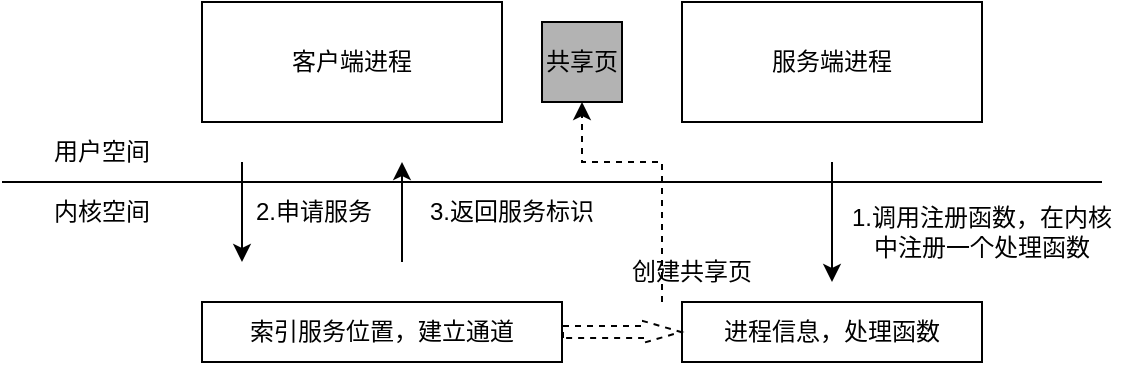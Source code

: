 <mxfile version="20.6.0" type="github">
  <diagram id="6bhDk9Nqx493JYlKX9rv" name="第 1 页">
    <mxGraphModel dx="870" dy="594" grid="1" gridSize="10" guides="1" tooltips="1" connect="1" arrows="1" fold="1" page="1" pageScale="1" pageWidth="827" pageHeight="1169" math="0" shadow="0">
      <root>
        <mxCell id="0" />
        <mxCell id="1" parent="0" />
        <mxCell id="SYudrVi0JuG7DiuoIWpX-1" value="" style="endArrow=none;html=1;rounded=0;" edge="1" parent="1">
          <mxGeometry width="50" height="50" relative="1" as="geometry">
            <mxPoint x="120" y="200" as="sourcePoint" />
            <mxPoint x="670" y="200" as="targetPoint" />
          </mxGeometry>
        </mxCell>
        <mxCell id="SYudrVi0JuG7DiuoIWpX-2" value="内核空间" style="text;html=1;strokeColor=none;fillColor=none;align=center;verticalAlign=middle;whiteSpace=wrap;rounded=0;" vertex="1" parent="1">
          <mxGeometry x="140" y="200" width="60" height="30" as="geometry" />
        </mxCell>
        <mxCell id="SYudrVi0JuG7DiuoIWpX-3" value="客户端进程" style="rounded=0;whiteSpace=wrap;html=1;" vertex="1" parent="1">
          <mxGeometry x="220" y="110" width="150" height="60" as="geometry" />
        </mxCell>
        <mxCell id="SYudrVi0JuG7DiuoIWpX-4" value="服务端进程" style="rounded=0;whiteSpace=wrap;html=1;" vertex="1" parent="1">
          <mxGeometry x="460" y="110" width="150" height="60" as="geometry" />
        </mxCell>
        <mxCell id="SYudrVi0JuG7DiuoIWpX-5" value="共享页" style="whiteSpace=wrap;html=1;aspect=fixed;fillColor=#B3B3B3;" vertex="1" parent="1">
          <mxGeometry x="390" y="120" width="40" height="40" as="geometry" />
        </mxCell>
        <mxCell id="SYudrVi0JuG7DiuoIWpX-6" value="用户空间" style="text;html=1;strokeColor=none;fillColor=none;align=center;verticalAlign=middle;whiteSpace=wrap;rounded=0;" vertex="1" parent="1">
          <mxGeometry x="140" y="170" width="60" height="30" as="geometry" />
        </mxCell>
        <mxCell id="SYudrVi0JuG7DiuoIWpX-7" value="进程信息，处理函数" style="rounded=0;whiteSpace=wrap;html=1;fillColor=#FFFFFF;" vertex="1" parent="1">
          <mxGeometry x="460" y="260" width="150" height="30" as="geometry" />
        </mxCell>
        <mxCell id="SYudrVi0JuG7DiuoIWpX-8" value="" style="endArrow=classic;html=1;rounded=0;" edge="1" parent="1">
          <mxGeometry width="50" height="50" relative="1" as="geometry">
            <mxPoint x="535" y="190" as="sourcePoint" />
            <mxPoint x="535" y="250" as="targetPoint" />
          </mxGeometry>
        </mxCell>
        <mxCell id="SYudrVi0JuG7DiuoIWpX-9" value="1.调用注册函数，在内核中注册一个处理函数" style="text;html=1;strokeColor=none;fillColor=none;align=center;verticalAlign=middle;whiteSpace=wrap;rounded=0;" vertex="1" parent="1">
          <mxGeometry x="540" y="210" width="140" height="30" as="geometry" />
        </mxCell>
        <mxCell id="SYudrVi0JuG7DiuoIWpX-10" value="" style="endArrow=classic;html=1;rounded=0;" edge="1" parent="1">
          <mxGeometry width="50" height="50" relative="1" as="geometry">
            <mxPoint x="240" y="190" as="sourcePoint" />
            <mxPoint x="240" y="240" as="targetPoint" />
          </mxGeometry>
        </mxCell>
        <mxCell id="SYudrVi0JuG7DiuoIWpX-11" value="2.申请服务" style="text;html=1;strokeColor=none;fillColor=none;align=center;verticalAlign=middle;whiteSpace=wrap;rounded=0;" vertex="1" parent="1">
          <mxGeometry x="245.5" y="200" width="60" height="30" as="geometry" />
        </mxCell>
        <mxCell id="SYudrVi0JuG7DiuoIWpX-12" value="" style="endArrow=classic;html=1;rounded=0;" edge="1" parent="1">
          <mxGeometry width="50" height="50" relative="1" as="geometry">
            <mxPoint x="320" y="240" as="sourcePoint" />
            <mxPoint x="320" y="190" as="targetPoint" />
          </mxGeometry>
        </mxCell>
        <mxCell id="SYudrVi0JuG7DiuoIWpX-13" value="3.返回服务标识" style="text;html=1;strokeColor=none;fillColor=none;align=center;verticalAlign=middle;whiteSpace=wrap;rounded=0;" vertex="1" parent="1">
          <mxGeometry x="330" y="200" width="90" height="30" as="geometry" />
        </mxCell>
        <mxCell id="SYudrVi0JuG7DiuoIWpX-16" style="edgeStyle=orthogonalEdgeStyle;rounded=0;orthogonalLoop=1;jettySize=auto;html=1;entryX=0.5;entryY=1;entryDx=0;entryDy=0;dashed=1;" edge="1" parent="1" target="SYudrVi0JuG7DiuoIWpX-5">
          <mxGeometry relative="1" as="geometry">
            <mxPoint x="450" y="260" as="sourcePoint" />
            <Array as="points">
              <mxPoint x="450" y="190" />
              <mxPoint x="410" y="190" />
            </Array>
          </mxGeometry>
        </mxCell>
        <mxCell id="SYudrVi0JuG7DiuoIWpX-18" style="edgeStyle=orthogonalEdgeStyle;rounded=0;orthogonalLoop=1;jettySize=auto;html=1;exitX=1;exitY=0.5;exitDx=0;exitDy=0;entryX=0;entryY=0.5;entryDx=0;entryDy=0;dashed=1;shape=flexArrow;endWidth=4;endSize=6;width=6;" edge="1" parent="1" source="SYudrVi0JuG7DiuoIWpX-15" target="SYudrVi0JuG7DiuoIWpX-7">
          <mxGeometry relative="1" as="geometry" />
        </mxCell>
        <mxCell id="SYudrVi0JuG7DiuoIWpX-15" value="索引服务位置，建立通道" style="rounded=0;whiteSpace=wrap;html=1;fillColor=#FFFFFF;" vertex="1" parent="1">
          <mxGeometry x="220" y="260" width="180" height="30" as="geometry" />
        </mxCell>
        <mxCell id="SYudrVi0JuG7DiuoIWpX-17" value="创建共享页" style="text;html=1;strokeColor=none;fillColor=none;align=center;verticalAlign=middle;whiteSpace=wrap;rounded=0;" vertex="1" parent="1">
          <mxGeometry x="430" y="230" width="70" height="30" as="geometry" />
        </mxCell>
      </root>
    </mxGraphModel>
  </diagram>
</mxfile>
